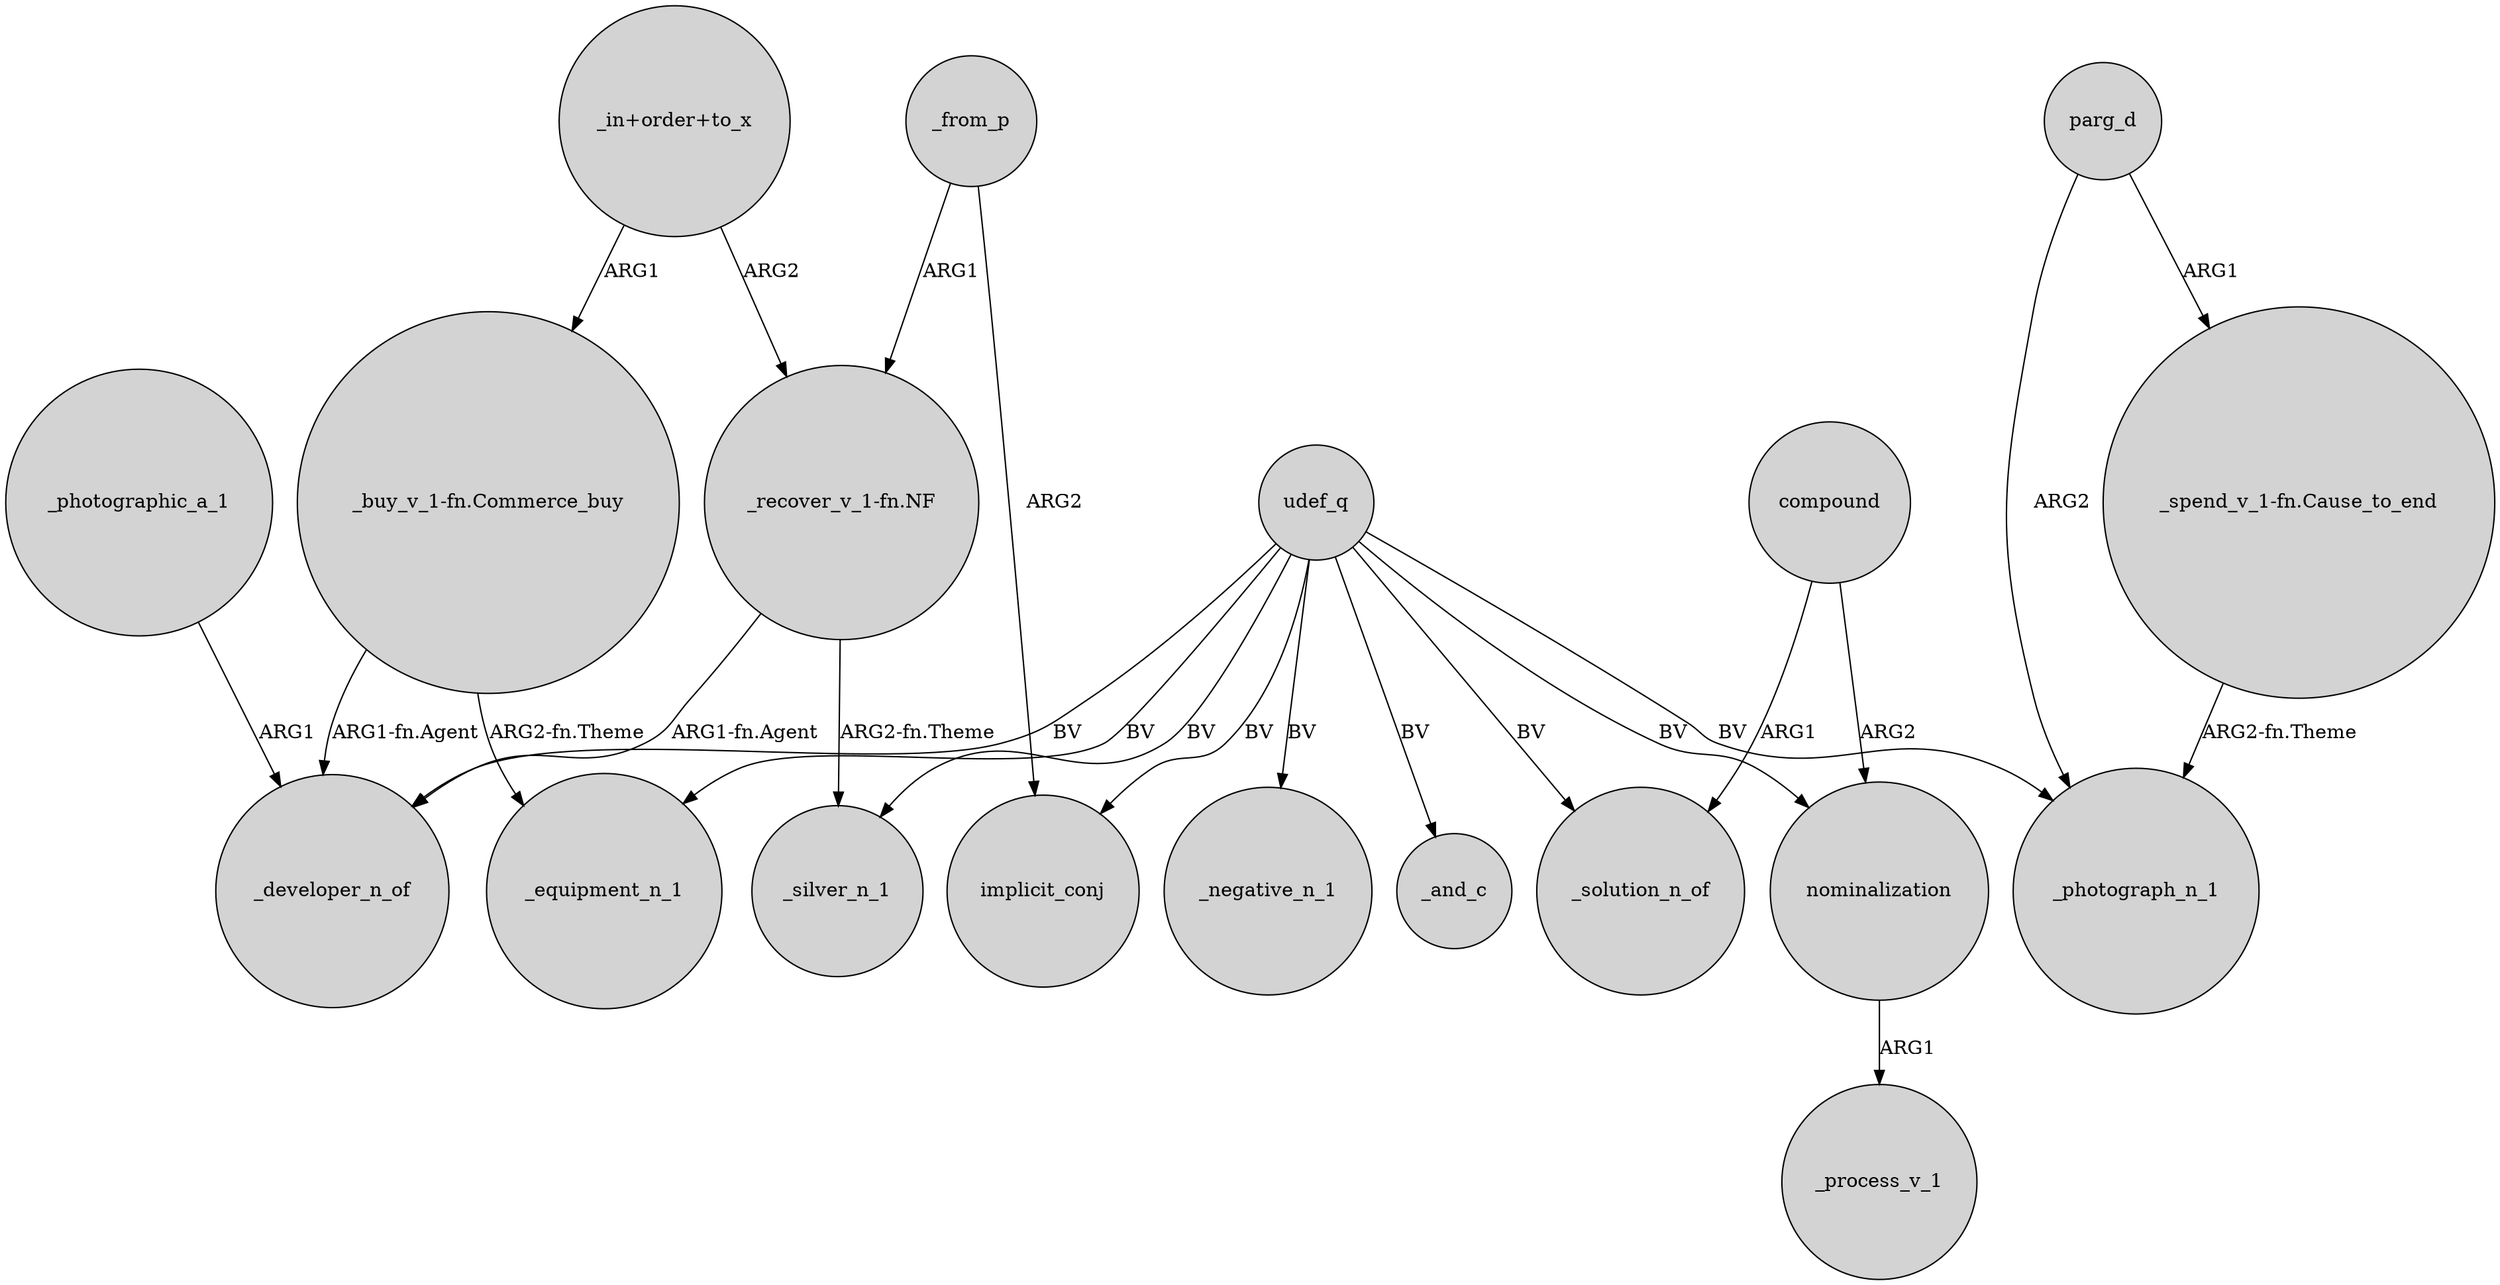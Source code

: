 digraph {
	node [shape=circle style=filled]
	udef_q -> _equipment_n_1 [label=BV]
	_from_p -> "_recover_v_1-fn.NF" [label=ARG1]
	nominalization -> _process_v_1 [label=ARG1]
	parg_d -> _photograph_n_1 [label=ARG2]
	parg_d -> "_spend_v_1-fn.Cause_to_end" [label=ARG1]
	compound -> nominalization [label=ARG2]
	"_recover_v_1-fn.NF" -> _developer_n_of [label="ARG1-fn.Agent"]
	"_in+order+to_x" -> "_buy_v_1-fn.Commerce_buy" [label=ARG1]
	_photographic_a_1 -> _developer_n_of [label=ARG1]
	udef_q -> implicit_conj [label=BV]
	udef_q -> _solution_n_of [label=BV]
	udef_q -> _negative_n_1 [label=BV]
	"_spend_v_1-fn.Cause_to_end" -> _photograph_n_1 [label="ARG2-fn.Theme"]
	"_buy_v_1-fn.Commerce_buy" -> _equipment_n_1 [label="ARG2-fn.Theme"]
	udef_q -> _developer_n_of [label=BV]
	udef_q -> _photograph_n_1 [label=BV]
	"_buy_v_1-fn.Commerce_buy" -> _developer_n_of [label="ARG1-fn.Agent"]
	"_in+order+to_x" -> "_recover_v_1-fn.NF" [label=ARG2]
	_from_p -> implicit_conj [label=ARG2]
	udef_q -> nominalization [label=BV]
	compound -> _solution_n_of [label=ARG1]
	udef_q -> _and_c [label=BV]
	"_recover_v_1-fn.NF" -> _silver_n_1 [label="ARG2-fn.Theme"]
	udef_q -> _silver_n_1 [label=BV]
}
